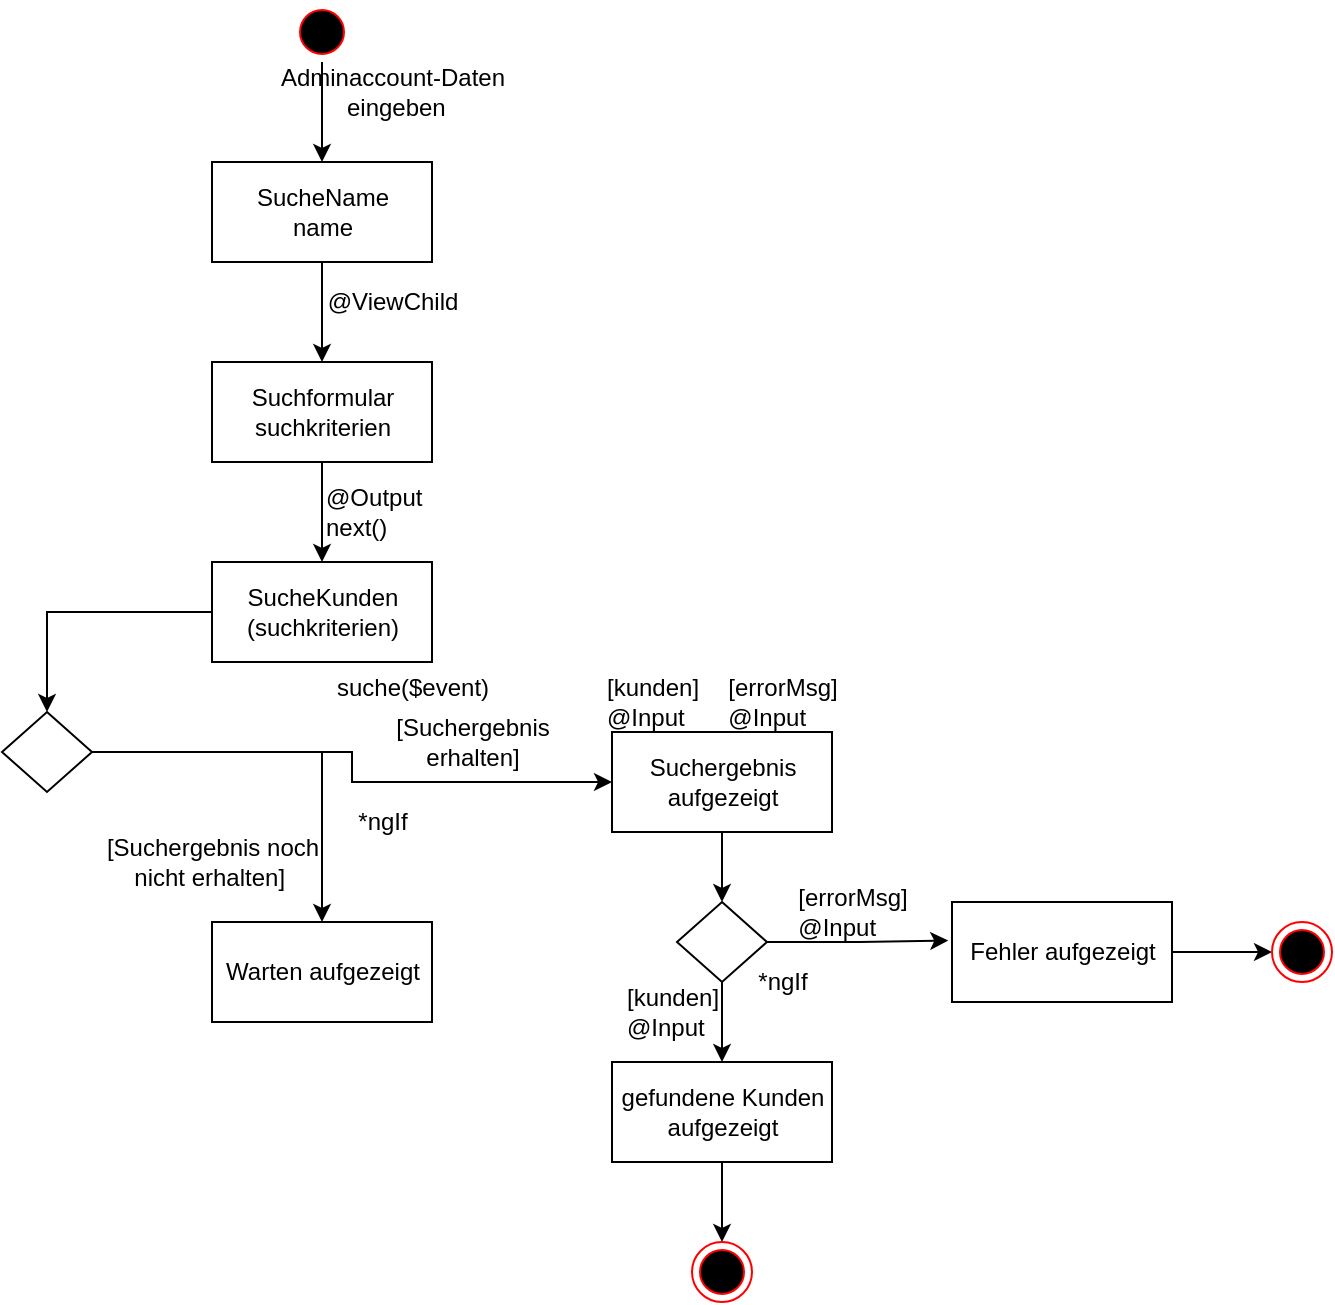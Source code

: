 <mxfile version="14.7.4" type="device"><diagram name="Page-1" id="e7e014a7-5840-1c2e-5031-d8a46d1fe8dd"><mxGraphModel dx="782" dy="468" grid="1" gridSize="10" guides="1" tooltips="1" connect="1" arrows="1" fold="1" page="1" pageScale="1" pageWidth="1169" pageHeight="826" background="none" math="0" shadow="0"><root><mxCell id="0"/><mxCell id="1" parent="0"/><mxCell id="yxbtwLn8mN5EDXHiPZAV-46" style="edgeStyle=orthogonalEdgeStyle;rounded=0;orthogonalLoop=1;jettySize=auto;html=1;" parent="1" source="yxbtwLn8mN5EDXHiPZAV-43" target="yxbtwLn8mN5EDXHiPZAV-45" edge="1"><mxGeometry relative="1" as="geometry"/></mxCell><mxCell id="yxbtwLn8mN5EDXHiPZAV-43" value="" style="ellipse;html=1;shape=startState;fillColor=#000000;strokeColor=#ff0000;" parent="1" vertex="1"><mxGeometry x="540" y="70" width="30" height="30" as="geometry"/></mxCell><mxCell id="yxbtwLn8mN5EDXHiPZAV-47" style="edgeStyle=orthogonalEdgeStyle;rounded=0;orthogonalLoop=1;jettySize=auto;html=1;entryX=0.5;entryY=0;entryDx=0;entryDy=0;" parent="1" source="yxbtwLn8mN5EDXHiPZAV-45" target="yxbtwLn8mN5EDXHiPZAV-48" edge="1"><mxGeometry relative="1" as="geometry"><mxPoint x="555" y="270" as="targetPoint"/></mxGeometry></mxCell><mxCell id="yxbtwLn8mN5EDXHiPZAV-45" value="SucheName&lt;br&gt;name" style="html=1;" parent="1" vertex="1"><mxGeometry x="500" y="150" width="110" height="50" as="geometry"/></mxCell><mxCell id="yxbtwLn8mN5EDXHiPZAV-51" style="edgeStyle=orthogonalEdgeStyle;rounded=0;orthogonalLoop=1;jettySize=auto;html=1;" parent="1" source="yxbtwLn8mN5EDXHiPZAV-48" target="yxbtwLn8mN5EDXHiPZAV-50" edge="1"><mxGeometry relative="1" as="geometry"/></mxCell><mxCell id="yxbtwLn8mN5EDXHiPZAV-48" value="Suchformular&lt;br&gt;suchkriterien" style="html=1;" parent="1" vertex="1"><mxGeometry x="500" y="250" width="110" height="50" as="geometry"/></mxCell><mxCell id="yxbtwLn8mN5EDXHiPZAV-49" value="@Output&lt;br&gt;next()" style="text;html=1;align=left;verticalAlign=middle;resizable=0;points=[];autosize=1;strokeColor=none;" parent="1" vertex="1"><mxGeometry x="555" y="310" width="60" height="30" as="geometry"/></mxCell><mxCell id="yxbtwLn8mN5EDXHiPZAV-56" style="edgeStyle=orthogonalEdgeStyle;rounded=0;orthogonalLoop=1;jettySize=auto;html=1;" parent="1" source="yxbtwLn8mN5EDXHiPZAV-50" target="yxbtwLn8mN5EDXHiPZAV-55" edge="1"><mxGeometry relative="1" as="geometry"/></mxCell><mxCell id="yxbtwLn8mN5EDXHiPZAV-50" value="SucheKunden&lt;br&gt;(suchkriterien)" style="html=1;" parent="1" vertex="1"><mxGeometry x="500" y="350" width="110" height="50" as="geometry"/></mxCell><mxCell id="yxbtwLn8mN5EDXHiPZAV-52" value="suche($event)" style="text;html=1;align=center;verticalAlign=middle;resizable=0;points=[];autosize=1;strokeColor=none;" parent="1" vertex="1"><mxGeometry x="555" y="403" width="90" height="20" as="geometry"/></mxCell><mxCell id="yxbtwLn8mN5EDXHiPZAV-58" style="edgeStyle=orthogonalEdgeStyle;rounded=0;orthogonalLoop=1;jettySize=auto;html=1;" parent="1" source="yxbtwLn8mN5EDXHiPZAV-55" target="yxbtwLn8mN5EDXHiPZAV-57" edge="1"><mxGeometry relative="1" as="geometry"/></mxCell><mxCell id="yxbtwLn8mN5EDXHiPZAV-61" style="edgeStyle=orthogonalEdgeStyle;rounded=0;orthogonalLoop=1;jettySize=auto;html=1;" parent="1" source="yxbtwLn8mN5EDXHiPZAV-55" target="yxbtwLn8mN5EDXHiPZAV-60" edge="1"><mxGeometry relative="1" as="geometry"/></mxCell><mxCell id="yxbtwLn8mN5EDXHiPZAV-55" value="" style="rhombus;whiteSpace=wrap;html=1;" parent="1" vertex="1"><mxGeometry x="395" y="425" width="45" height="40" as="geometry"/></mxCell><mxCell id="yxbtwLn8mN5EDXHiPZAV-57" value="Warten aufgezeigt" style="html=1;" parent="1" vertex="1"><mxGeometry x="500" y="530" width="110" height="50" as="geometry"/></mxCell><mxCell id="yxbtwLn8mN5EDXHiPZAV-59" value="*ngIf" style="text;html=1;align=center;verticalAlign=middle;resizable=0;points=[];autosize=1;strokeColor=none;" parent="1" vertex="1"><mxGeometry x="565" y="470" width="40" height="20" as="geometry"/></mxCell><mxCell id="yxbtwLn8mN5EDXHiPZAV-65" style="edgeStyle=orthogonalEdgeStyle;rounded=0;orthogonalLoop=1;jettySize=auto;html=1;" parent="1" source="yxbtwLn8mN5EDXHiPZAV-60" target="yxbtwLn8mN5EDXHiPZAV-64" edge="1"><mxGeometry relative="1" as="geometry"/></mxCell><mxCell id="yxbtwLn8mN5EDXHiPZAV-60" value="Suchergebnis &lt;br&gt;aufgezeigt" style="html=1;" parent="1" vertex="1"><mxGeometry x="700" y="435" width="110" height="50" as="geometry"/></mxCell><mxCell id="yxbtwLn8mN5EDXHiPZAV-62" value="[kunden]&lt;br&gt;&lt;div style=&quot;text-align: left&quot;&gt;&lt;span&gt;@Input&lt;/span&gt;&lt;/div&gt;" style="text;html=1;align=center;verticalAlign=middle;resizable=0;points=[];autosize=1;strokeColor=none;" parent="1" vertex="1"><mxGeometry x="690" y="405" width="60" height="30" as="geometry"/></mxCell><mxCell id="yxbtwLn8mN5EDXHiPZAV-63" value="[errorMsg]&lt;br&gt;&lt;div style=&quot;text-align: left&quot;&gt;&lt;span&gt;@Input&lt;/span&gt;&lt;/div&gt;" style="text;html=1;align=center;verticalAlign=middle;resizable=0;points=[];autosize=1;strokeColor=none;" parent="1" vertex="1"><mxGeometry x="750" y="405" width="70" height="30" as="geometry"/></mxCell><mxCell id="yxbtwLn8mN5EDXHiPZAV-70" style="edgeStyle=orthogonalEdgeStyle;rounded=0;orthogonalLoop=1;jettySize=auto;html=1;" parent="1" source="yxbtwLn8mN5EDXHiPZAV-64" target="yxbtwLn8mN5EDXHiPZAV-67" edge="1"><mxGeometry relative="1" as="geometry"/></mxCell><mxCell id="yxbtwLn8mN5EDXHiPZAV-73" style="edgeStyle=orthogonalEdgeStyle;rounded=0;orthogonalLoop=1;jettySize=auto;html=1;entryX=-0.017;entryY=0.386;entryDx=0;entryDy=0;entryPerimeter=0;" parent="1" source="yxbtwLn8mN5EDXHiPZAV-64" target="yxbtwLn8mN5EDXHiPZAV-72" edge="1"><mxGeometry relative="1" as="geometry"/></mxCell><mxCell id="yxbtwLn8mN5EDXHiPZAV-64" value="" style="rhombus;whiteSpace=wrap;html=1;" parent="1" vertex="1"><mxGeometry x="732.5" y="520" width="45" height="40" as="geometry"/></mxCell><mxCell id="EwrWoGi9fswRe4w6S0GX-2" style="edgeStyle=orthogonalEdgeStyle;rounded=0;orthogonalLoop=1;jettySize=auto;html=1;" parent="1" source="yxbtwLn8mN5EDXHiPZAV-67" target="EwrWoGi9fswRe4w6S0GX-1" edge="1"><mxGeometry relative="1" as="geometry"/></mxCell><mxCell id="yxbtwLn8mN5EDXHiPZAV-67" value="gefundene Kunden &lt;br&gt;aufgezeigt" style="html=1;" parent="1" vertex="1"><mxGeometry x="700" y="600" width="110" height="50" as="geometry"/></mxCell><mxCell id="yxbtwLn8mN5EDXHiPZAV-68" value="Adminaccount-Daten&lt;br&gt;&amp;nbsp;eingeben" style="text;html=1;align=center;verticalAlign=middle;resizable=0;points=[];autosize=1;strokeColor=none;" parent="1" vertex="1"><mxGeometry x="525" y="100" width="130" height="30" as="geometry"/></mxCell><mxCell id="yxbtwLn8mN5EDXHiPZAV-69" value="@ViewChild" style="text;html=1;align=center;verticalAlign=middle;resizable=0;points=[];autosize=1;strokeColor=none;" parent="1" vertex="1"><mxGeometry x="550" y="210" width="80" height="20" as="geometry"/></mxCell><mxCell id="yxbtwLn8mN5EDXHiPZAV-71" value="[kunden]&lt;br&gt;&lt;div style=&quot;text-align: left&quot;&gt;&lt;span&gt;@Input&lt;/span&gt;&lt;/div&gt;" style="text;html=1;align=center;verticalAlign=middle;resizable=0;points=[];autosize=1;strokeColor=none;" parent="1" vertex="1"><mxGeometry x="700" y="560" width="60" height="30" as="geometry"/></mxCell><mxCell id="EwrWoGi9fswRe4w6S0GX-4" style="edgeStyle=orthogonalEdgeStyle;rounded=0;orthogonalLoop=1;jettySize=auto;html=1;" parent="1" source="yxbtwLn8mN5EDXHiPZAV-72" target="EwrWoGi9fswRe4w6S0GX-3" edge="1"><mxGeometry relative="1" as="geometry"/></mxCell><mxCell id="yxbtwLn8mN5EDXHiPZAV-72" value="Fehler aufgezeigt" style="html=1;" parent="1" vertex="1"><mxGeometry x="870" y="520" width="110" height="50" as="geometry"/></mxCell><mxCell id="yxbtwLn8mN5EDXHiPZAV-74" value="[errorMsg]&lt;br&gt;&lt;div style=&quot;text-align: left&quot;&gt;&lt;span&gt;@Input&lt;/span&gt;&lt;/div&gt;" style="text;html=1;align=center;verticalAlign=middle;resizable=0;points=[];autosize=1;strokeColor=none;" parent="1" vertex="1"><mxGeometry x="785" y="510" width="70" height="30" as="geometry"/></mxCell><mxCell id="yxbtwLn8mN5EDXHiPZAV-75" value="*ngIf" style="text;html=1;align=center;verticalAlign=middle;resizable=0;points=[];autosize=1;strokeColor=none;" parent="1" vertex="1"><mxGeometry x="765" y="550" width="40" height="20" as="geometry"/></mxCell><mxCell id="yxbtwLn8mN5EDXHiPZAV-76" value="[Suchergebnis noch &lt;br&gt;nicht erhalten]&amp;nbsp;" style="text;html=1;align=center;verticalAlign=middle;resizable=0;points=[];autosize=1;strokeColor=none;" parent="1" vertex="1"><mxGeometry x="440" y="485" width="120" height="30" as="geometry"/></mxCell><mxCell id="yxbtwLn8mN5EDXHiPZAV-77" value="[Suchergebnis &lt;br&gt;erhalten]" style="text;html=1;align=center;verticalAlign=middle;resizable=0;points=[];autosize=1;strokeColor=none;" parent="1" vertex="1"><mxGeometry x="584.5" y="425" width="90" height="30" as="geometry"/></mxCell><mxCell id="EwrWoGi9fswRe4w6S0GX-1" value="" style="ellipse;html=1;shape=endState;fillColor=#000000;strokeColor=#ff0000;" parent="1" vertex="1"><mxGeometry x="740" y="690" width="30" height="30" as="geometry"/></mxCell><mxCell id="EwrWoGi9fswRe4w6S0GX-3" value="" style="ellipse;html=1;shape=endState;fillColor=#000000;strokeColor=#ff0000;" parent="1" vertex="1"><mxGeometry x="1030" y="530" width="30" height="30" as="geometry"/></mxCell></root></mxGraphModel></diagram></mxfile>